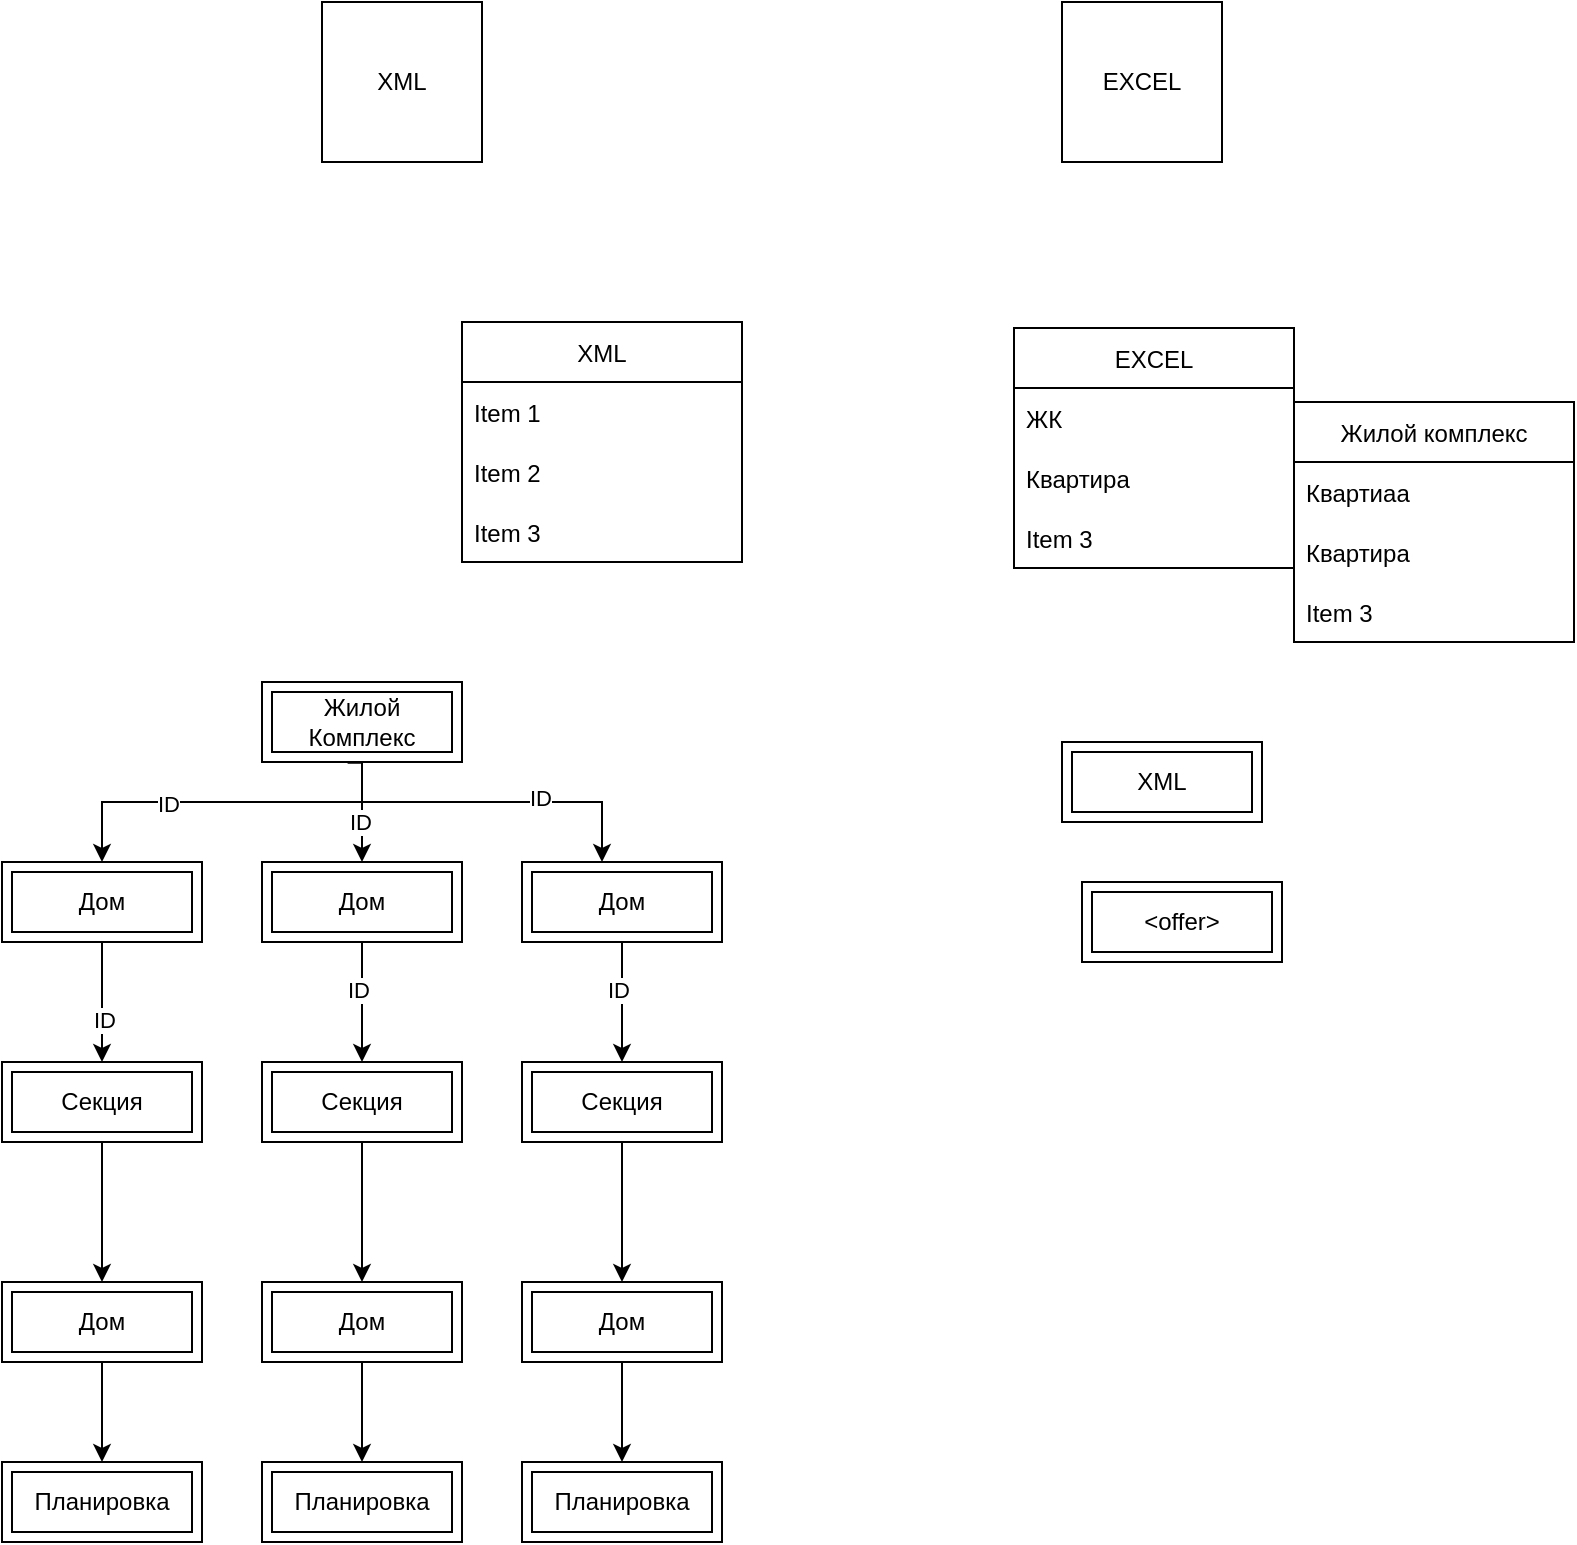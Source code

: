 <mxfile version="15.9.1" type="github">
  <diagram id="Vd0_NYySnmPRhdGq6wNW" name="Page-1">
    <mxGraphModel dx="1673" dy="946" grid="1" gridSize="10" guides="1" tooltips="1" connect="1" arrows="1" fold="1" page="1" pageScale="1" pageWidth="827" pageHeight="1169" math="0" shadow="0">
      <root>
        <mxCell id="0" />
        <mxCell id="1" parent="0" />
        <mxCell id="Y50h0ioskMYezZolgOeM-1" value="XML" style="whiteSpace=wrap;html=1;aspect=fixed;" vertex="1" parent="1">
          <mxGeometry x="200" y="10" width="80" height="80" as="geometry" />
        </mxCell>
        <mxCell id="Y50h0ioskMYezZolgOeM-4" value="EXCEL" style="whiteSpace=wrap;html=1;aspect=fixed;" vertex="1" parent="1">
          <mxGeometry x="570" y="10" width="80" height="80" as="geometry" />
        </mxCell>
        <mxCell id="Y50h0ioskMYezZolgOeM-8" value="EXCEL" style="swimlane;fontStyle=0;childLayout=stackLayout;horizontal=1;startSize=30;horizontalStack=0;resizeParent=1;resizeParentMax=0;resizeLast=0;collapsible=1;marginBottom=0;" vertex="1" parent="1">
          <mxGeometry x="546" y="173" width="140" height="120" as="geometry" />
        </mxCell>
        <mxCell id="Y50h0ioskMYezZolgOeM-9" value="ЖК" style="text;strokeColor=none;fillColor=none;align=left;verticalAlign=middle;spacingLeft=4;spacingRight=4;overflow=hidden;points=[[0,0.5],[1,0.5]];portConstraint=eastwest;rotatable=0;" vertex="1" parent="Y50h0ioskMYezZolgOeM-8">
          <mxGeometry y="30" width="140" height="30" as="geometry" />
        </mxCell>
        <mxCell id="Y50h0ioskMYezZolgOeM-10" value="Квартира" style="text;strokeColor=none;fillColor=none;align=left;verticalAlign=middle;spacingLeft=4;spacingRight=4;overflow=hidden;points=[[0,0.5],[1,0.5]];portConstraint=eastwest;rotatable=0;" vertex="1" parent="Y50h0ioskMYezZolgOeM-8">
          <mxGeometry y="60" width="140" height="30" as="geometry" />
        </mxCell>
        <mxCell id="Y50h0ioskMYezZolgOeM-11" value="Item 3" style="text;strokeColor=none;fillColor=none;align=left;verticalAlign=middle;spacingLeft=4;spacingRight=4;overflow=hidden;points=[[0,0.5],[1,0.5]];portConstraint=eastwest;rotatable=0;" vertex="1" parent="Y50h0ioskMYezZolgOeM-8">
          <mxGeometry y="90" width="140" height="30" as="geometry" />
        </mxCell>
        <mxCell id="Y50h0ioskMYezZolgOeM-12" value="XML" style="swimlane;fontStyle=0;childLayout=stackLayout;horizontal=1;startSize=30;horizontalStack=0;resizeParent=1;resizeParentMax=0;resizeLast=0;collapsible=1;marginBottom=0;" vertex="1" parent="1">
          <mxGeometry x="270" y="170" width="140" height="120" as="geometry" />
        </mxCell>
        <mxCell id="Y50h0ioskMYezZolgOeM-13" value="Item 1" style="text;strokeColor=none;fillColor=none;align=left;verticalAlign=middle;spacingLeft=4;spacingRight=4;overflow=hidden;points=[[0,0.5],[1,0.5]];portConstraint=eastwest;rotatable=0;" vertex="1" parent="Y50h0ioskMYezZolgOeM-12">
          <mxGeometry y="30" width="140" height="30" as="geometry" />
        </mxCell>
        <mxCell id="Y50h0ioskMYezZolgOeM-14" value="Item 2" style="text;strokeColor=none;fillColor=none;align=left;verticalAlign=middle;spacingLeft=4;spacingRight=4;overflow=hidden;points=[[0,0.5],[1,0.5]];portConstraint=eastwest;rotatable=0;" vertex="1" parent="Y50h0ioskMYezZolgOeM-12">
          <mxGeometry y="60" width="140" height="30" as="geometry" />
        </mxCell>
        <mxCell id="Y50h0ioskMYezZolgOeM-15" value="Item 3" style="text;strokeColor=none;fillColor=none;align=left;verticalAlign=middle;spacingLeft=4;spacingRight=4;overflow=hidden;points=[[0,0.5],[1,0.5]];portConstraint=eastwest;rotatable=0;" vertex="1" parent="Y50h0ioskMYezZolgOeM-12">
          <mxGeometry y="90" width="140" height="30" as="geometry" />
        </mxCell>
        <mxCell id="Y50h0ioskMYezZolgOeM-16" value="Жилой комплекс" style="swimlane;fontStyle=0;childLayout=stackLayout;horizontal=1;startSize=30;horizontalStack=0;resizeParent=1;resizeParentMax=0;resizeLast=0;collapsible=1;marginBottom=0;" vertex="1" parent="1">
          <mxGeometry x="686" y="210" width="140" height="120" as="geometry" />
        </mxCell>
        <mxCell id="Y50h0ioskMYezZolgOeM-17" value="Квартиаа" style="text;strokeColor=none;fillColor=none;align=left;verticalAlign=middle;spacingLeft=4;spacingRight=4;overflow=hidden;points=[[0,0.5],[1,0.5]];portConstraint=eastwest;rotatable=0;" vertex="1" parent="Y50h0ioskMYezZolgOeM-16">
          <mxGeometry y="30" width="140" height="30" as="geometry" />
        </mxCell>
        <mxCell id="Y50h0ioskMYezZolgOeM-18" value="Квартира" style="text;strokeColor=none;fillColor=none;align=left;verticalAlign=middle;spacingLeft=4;spacingRight=4;overflow=hidden;points=[[0,0.5],[1,0.5]];portConstraint=eastwest;rotatable=0;" vertex="1" parent="Y50h0ioskMYezZolgOeM-16">
          <mxGeometry y="60" width="140" height="30" as="geometry" />
        </mxCell>
        <mxCell id="Y50h0ioskMYezZolgOeM-19" value="Item 3" style="text;strokeColor=none;fillColor=none;align=left;verticalAlign=middle;spacingLeft=4;spacingRight=4;overflow=hidden;points=[[0,0.5],[1,0.5]];portConstraint=eastwest;rotatable=0;" vertex="1" parent="Y50h0ioskMYezZolgOeM-16">
          <mxGeometry y="90" width="140" height="30" as="geometry" />
        </mxCell>
        <mxCell id="Y50h0ioskMYezZolgOeM-24" value="Жилой Комплекс" style="shape=ext;margin=3;double=1;whiteSpace=wrap;html=1;align=center;" vertex="1" parent="1">
          <mxGeometry x="170" y="350" width="100" height="40" as="geometry" />
        </mxCell>
        <mxCell id="Y50h0ioskMYezZolgOeM-26" value="Дом" style="shape=ext;margin=3;double=1;whiteSpace=wrap;html=1;align=center;" vertex="1" parent="1">
          <mxGeometry x="170" y="440" width="100" height="40" as="geometry" />
        </mxCell>
        <mxCell id="Y50h0ioskMYezZolgOeM-27" value="Дом" style="shape=ext;margin=3;double=1;whiteSpace=wrap;html=1;align=center;" vertex="1" parent="1">
          <mxGeometry x="300" y="440" width="100" height="40" as="geometry" />
        </mxCell>
        <mxCell id="Y50h0ioskMYezZolgOeM-39" style="edgeStyle=orthogonalEdgeStyle;rounded=0;orthogonalLoop=1;jettySize=auto;html=1;exitX=0.5;exitY=1;exitDx=0;exitDy=0;" edge="1" parent="1">
          <mxGeometry relative="1" as="geometry">
            <mxPoint x="100" y="500" as="sourcePoint" />
            <mxPoint x="100" y="500" as="targetPoint" />
          </mxGeometry>
        </mxCell>
        <mxCell id="Y50h0ioskMYezZolgOeM-40" value="Дом" style="shape=ext;margin=3;double=1;whiteSpace=wrap;html=1;align=center;" vertex="1" parent="1">
          <mxGeometry x="40" y="440" width="100" height="40" as="geometry" />
        </mxCell>
        <mxCell id="Y50h0ioskMYezZolgOeM-41" value="Секция" style="shape=ext;margin=3;double=1;whiteSpace=wrap;html=1;align=center;" vertex="1" parent="1">
          <mxGeometry x="300" y="540" width="100" height="40" as="geometry" />
        </mxCell>
        <mxCell id="Y50h0ioskMYezZolgOeM-46" value="Секция" style="shape=ext;margin=3;double=1;whiteSpace=wrap;html=1;align=center;" vertex="1" parent="1">
          <mxGeometry x="170" y="540" width="100" height="40" as="geometry" />
        </mxCell>
        <mxCell id="Y50h0ioskMYezZolgOeM-47" value="Секция" style="shape=ext;margin=3;double=1;whiteSpace=wrap;html=1;align=center;" vertex="1" parent="1">
          <mxGeometry x="40" y="540" width="100" height="40" as="geometry" />
        </mxCell>
        <mxCell id="Y50h0ioskMYezZolgOeM-58" style="edgeStyle=orthogonalEdgeStyle;rounded=0;orthogonalLoop=1;jettySize=auto;html=1;exitX=0.5;exitY=1;exitDx=0;exitDy=0;" edge="1" parent="1" source="Y50h0ioskMYezZolgOeM-27" target="Y50h0ioskMYezZolgOeM-41">
          <mxGeometry relative="1" as="geometry">
            <mxPoint x="370" y="490" as="sourcePoint" />
          </mxGeometry>
        </mxCell>
        <mxCell id="Y50h0ioskMYezZolgOeM-89" value="ID" style="edgeLabel;html=1;align=center;verticalAlign=middle;resizable=0;points=[];" vertex="1" connectable="0" parent="Y50h0ioskMYezZolgOeM-58">
          <mxGeometry x="-0.197" y="-2" relative="1" as="geometry">
            <mxPoint as="offset" />
          </mxGeometry>
        </mxCell>
        <mxCell id="Y50h0ioskMYezZolgOeM-61" style="edgeStyle=orthogonalEdgeStyle;rounded=0;orthogonalLoop=1;jettySize=auto;html=1;exitX=0.5;exitY=1;exitDx=0;exitDy=0;entryX=0.5;entryY=0;entryDx=0;entryDy=0;" edge="1" parent="1" source="Y50h0ioskMYezZolgOeM-26" target="Y50h0ioskMYezZolgOeM-46">
          <mxGeometry relative="1" as="geometry">
            <mxPoint x="350" y="490" as="sourcePoint" />
            <mxPoint x="350" y="550" as="targetPoint" />
            <Array as="points">
              <mxPoint x="220" y="510" />
              <mxPoint x="220" y="510" />
            </Array>
          </mxGeometry>
        </mxCell>
        <mxCell id="Y50h0ioskMYezZolgOeM-88" value="ID" style="edgeLabel;html=1;align=center;verticalAlign=middle;resizable=0;points=[];" vertex="1" connectable="0" parent="Y50h0ioskMYezZolgOeM-61">
          <mxGeometry x="-0.197" y="-2" relative="1" as="geometry">
            <mxPoint as="offset" />
          </mxGeometry>
        </mxCell>
        <mxCell id="Y50h0ioskMYezZolgOeM-62" style="edgeStyle=orthogonalEdgeStyle;rounded=0;orthogonalLoop=1;jettySize=auto;html=1;exitX=0.5;exitY=1;exitDx=0;exitDy=0;entryX=0.5;entryY=0;entryDx=0;entryDy=0;" edge="1" parent="1" source="Y50h0ioskMYezZolgOeM-40" target="Y50h0ioskMYezZolgOeM-47">
          <mxGeometry relative="1" as="geometry">
            <mxPoint x="230" y="490" as="sourcePoint" />
            <mxPoint x="230" y="550" as="targetPoint" />
            <Array as="points">
              <mxPoint x="90" y="520" />
              <mxPoint x="90" y="520" />
            </Array>
          </mxGeometry>
        </mxCell>
        <mxCell id="Y50h0ioskMYezZolgOeM-87" value="ID" style="edgeLabel;html=1;align=center;verticalAlign=middle;resizable=0;points=[];" vertex="1" connectable="0" parent="Y50h0ioskMYezZolgOeM-62">
          <mxGeometry x="0.275" y="1" relative="1" as="geometry">
            <mxPoint as="offset" />
          </mxGeometry>
        </mxCell>
        <mxCell id="Y50h0ioskMYezZolgOeM-63" style="edgeStyle=orthogonalEdgeStyle;rounded=0;orthogonalLoop=1;jettySize=auto;html=1;exitX=0.428;exitY=1.008;exitDx=0;exitDy=0;entryX=0.5;entryY=0;entryDx=0;entryDy=0;exitPerimeter=0;" edge="1" parent="1" source="Y50h0ioskMYezZolgOeM-24" target="Y50h0ioskMYezZolgOeM-40">
          <mxGeometry relative="1" as="geometry">
            <mxPoint x="100" y="490" as="sourcePoint" />
            <mxPoint x="100" y="550" as="targetPoint" />
            <Array as="points">
              <mxPoint x="220" y="390" />
              <mxPoint x="220" y="410" />
              <mxPoint x="90" y="410" />
            </Array>
          </mxGeometry>
        </mxCell>
        <mxCell id="Y50h0ioskMYezZolgOeM-84" value="ID" style="edgeLabel;html=1;align=center;verticalAlign=middle;resizable=0;points=[];" vertex="1" connectable="0" parent="Y50h0ioskMYezZolgOeM-63">
          <mxGeometry x="0.331" y="1" relative="1" as="geometry">
            <mxPoint as="offset" />
          </mxGeometry>
        </mxCell>
        <mxCell id="Y50h0ioskMYezZolgOeM-65" style="edgeStyle=orthogonalEdgeStyle;rounded=0;orthogonalLoop=1;jettySize=auto;html=1;exitX=0.5;exitY=1;exitDx=0;exitDy=0;" edge="1" parent="1" source="Y50h0ioskMYezZolgOeM-24">
          <mxGeometry relative="1" as="geometry">
            <mxPoint x="463" y="380" as="sourcePoint" />
            <mxPoint x="340" y="440" as="targetPoint" />
            <Array as="points">
              <mxPoint x="220" y="410" />
              <mxPoint x="340" y="410" />
            </Array>
          </mxGeometry>
        </mxCell>
        <mxCell id="Y50h0ioskMYezZolgOeM-85" value="ID" style="edgeLabel;html=1;align=center;verticalAlign=middle;resizable=0;points=[];" vertex="1" connectable="0" parent="Y50h0ioskMYezZolgOeM-65">
          <mxGeometry x="0.275" y="2" relative="1" as="geometry">
            <mxPoint as="offset" />
          </mxGeometry>
        </mxCell>
        <mxCell id="Y50h0ioskMYezZolgOeM-68" style="edgeStyle=orthogonalEdgeStyle;rounded=0;orthogonalLoop=1;jettySize=auto;html=1;" edge="1" parent="1">
          <mxGeometry relative="1" as="geometry">
            <mxPoint x="220" y="390" as="sourcePoint" />
            <mxPoint x="220" y="440" as="targetPoint" />
            <Array as="points">
              <mxPoint x="220" y="420" />
              <mxPoint x="220" y="420" />
            </Array>
          </mxGeometry>
        </mxCell>
        <mxCell id="Y50h0ioskMYezZolgOeM-86" value="ID" style="edgeLabel;html=1;align=center;verticalAlign=middle;resizable=0;points=[];" vertex="1" connectable="0" parent="Y50h0ioskMYezZolgOeM-68">
          <mxGeometry x="0.18" y="-1" relative="1" as="geometry">
            <mxPoint as="offset" />
          </mxGeometry>
        </mxCell>
        <mxCell id="Y50h0ioskMYezZolgOeM-70" value="Дом" style="shape=ext;margin=3;double=1;whiteSpace=wrap;html=1;align=center;" vertex="1" parent="1">
          <mxGeometry x="40" y="650" width="100" height="40" as="geometry" />
        </mxCell>
        <mxCell id="Y50h0ioskMYezZolgOeM-72" style="edgeStyle=orthogonalEdgeStyle;rounded=0;orthogonalLoop=1;jettySize=auto;html=1;exitX=0.5;exitY=1;exitDx=0;exitDy=0;entryX=0.5;entryY=0;entryDx=0;entryDy=0;" edge="1" parent="1" source="Y50h0ioskMYezZolgOeM-47" target="Y50h0ioskMYezZolgOeM-70">
          <mxGeometry relative="1" as="geometry">
            <mxPoint x="100" y="490" as="sourcePoint" />
            <mxPoint x="100" y="550" as="targetPoint" />
            <Array as="points">
              <mxPoint x="90" y="600" />
              <mxPoint x="90" y="600" />
            </Array>
          </mxGeometry>
        </mxCell>
        <mxCell id="Y50h0ioskMYezZolgOeM-73" value="Дом" style="shape=ext;margin=3;double=1;whiteSpace=wrap;html=1;align=center;" vertex="1" parent="1">
          <mxGeometry x="170" y="650" width="100" height="40" as="geometry" />
        </mxCell>
        <mxCell id="Y50h0ioskMYezZolgOeM-74" value="Дом" style="shape=ext;margin=3;double=1;whiteSpace=wrap;html=1;align=center;" vertex="1" parent="1">
          <mxGeometry x="300" y="650" width="100" height="40" as="geometry" />
        </mxCell>
        <mxCell id="Y50h0ioskMYezZolgOeM-75" style="edgeStyle=orthogonalEdgeStyle;rounded=0;orthogonalLoop=1;jettySize=auto;html=1;exitX=0.5;exitY=1;exitDx=0;exitDy=0;entryX=0.5;entryY=0;entryDx=0;entryDy=0;" edge="1" parent="1" source="Y50h0ioskMYezZolgOeM-46" target="Y50h0ioskMYezZolgOeM-73">
          <mxGeometry relative="1" as="geometry">
            <mxPoint x="230" y="490" as="sourcePoint" />
            <mxPoint x="230" y="550" as="targetPoint" />
            <Array as="points">
              <mxPoint x="220" y="620" />
              <mxPoint x="220" y="620" />
            </Array>
          </mxGeometry>
        </mxCell>
        <mxCell id="Y50h0ioskMYezZolgOeM-76" style="edgeStyle=orthogonalEdgeStyle;rounded=0;orthogonalLoop=1;jettySize=auto;html=1;exitX=0.5;exitY=1;exitDx=0;exitDy=0;entryX=0.5;entryY=0;entryDx=0;entryDy=0;" edge="1" parent="1" source="Y50h0ioskMYezZolgOeM-41" target="Y50h0ioskMYezZolgOeM-74">
          <mxGeometry relative="1" as="geometry">
            <mxPoint x="230" y="590" as="sourcePoint" />
            <mxPoint x="230" y="660" as="targetPoint" />
            <Array as="points" />
          </mxGeometry>
        </mxCell>
        <mxCell id="Y50h0ioskMYezZolgOeM-77" value="Планировка" style="shape=ext;margin=3;double=1;whiteSpace=wrap;html=1;align=center;" vertex="1" parent="1">
          <mxGeometry x="40" y="740" width="100" height="40" as="geometry" />
        </mxCell>
        <mxCell id="Y50h0ioskMYezZolgOeM-78" style="edgeStyle=orthogonalEdgeStyle;rounded=0;orthogonalLoop=1;jettySize=auto;html=1;exitX=0.5;exitY=1;exitDx=0;exitDy=0;entryX=0.5;entryY=0;entryDx=0;entryDy=0;" edge="1" parent="1" source="Y50h0ioskMYezZolgOeM-70" target="Y50h0ioskMYezZolgOeM-77">
          <mxGeometry relative="1" as="geometry">
            <mxPoint x="100" y="590" as="sourcePoint" />
            <mxPoint x="100" y="660" as="targetPoint" />
            <Array as="points">
              <mxPoint x="90" y="710" />
              <mxPoint x="90" y="710" />
            </Array>
          </mxGeometry>
        </mxCell>
        <mxCell id="Y50h0ioskMYezZolgOeM-79" value="Планировка" style="shape=ext;margin=3;double=1;whiteSpace=wrap;html=1;align=center;" vertex="1" parent="1">
          <mxGeometry x="170" y="740" width="100" height="40" as="geometry" />
        </mxCell>
        <mxCell id="Y50h0ioskMYezZolgOeM-80" style="edgeStyle=orthogonalEdgeStyle;rounded=0;orthogonalLoop=1;jettySize=auto;html=1;exitX=0.5;exitY=1;exitDx=0;exitDy=0;" edge="1" parent="1" source="Y50h0ioskMYezZolgOeM-73">
          <mxGeometry relative="1" as="geometry">
            <mxPoint x="100" y="700" as="sourcePoint" />
            <mxPoint x="220" y="740" as="targetPoint" />
            <Array as="points">
              <mxPoint x="220" y="740" />
            </Array>
          </mxGeometry>
        </mxCell>
        <mxCell id="Y50h0ioskMYezZolgOeM-81" value="Планировка" style="shape=ext;margin=3;double=1;whiteSpace=wrap;html=1;align=center;" vertex="1" parent="1">
          <mxGeometry x="300" y="740" width="100" height="40" as="geometry" />
        </mxCell>
        <mxCell id="Y50h0ioskMYezZolgOeM-83" style="edgeStyle=orthogonalEdgeStyle;rounded=0;orthogonalLoop=1;jettySize=auto;html=1;exitX=0.5;exitY=1;exitDx=0;exitDy=0;" edge="1" parent="1" source="Y50h0ioskMYezZolgOeM-74" target="Y50h0ioskMYezZolgOeM-81">
          <mxGeometry relative="1" as="geometry">
            <mxPoint x="230" y="700" as="sourcePoint" />
            <mxPoint x="230" y="750" as="targetPoint" />
            <Array as="points">
              <mxPoint x="350" y="690" />
            </Array>
          </mxGeometry>
        </mxCell>
        <mxCell id="Y50h0ioskMYezZolgOeM-90" value="XML" style="shape=ext;margin=3;double=1;whiteSpace=wrap;html=1;align=center;" vertex="1" parent="1">
          <mxGeometry x="570" y="380" width="100" height="40" as="geometry" />
        </mxCell>
        <mxCell id="Y50h0ioskMYezZolgOeM-91" value="&amp;lt;offer&amp;gt;" style="shape=ext;margin=3;double=1;whiteSpace=wrap;html=1;align=center;" vertex="1" parent="1">
          <mxGeometry x="580" y="450" width="100" height="40" as="geometry" />
        </mxCell>
      </root>
    </mxGraphModel>
  </diagram>
</mxfile>
